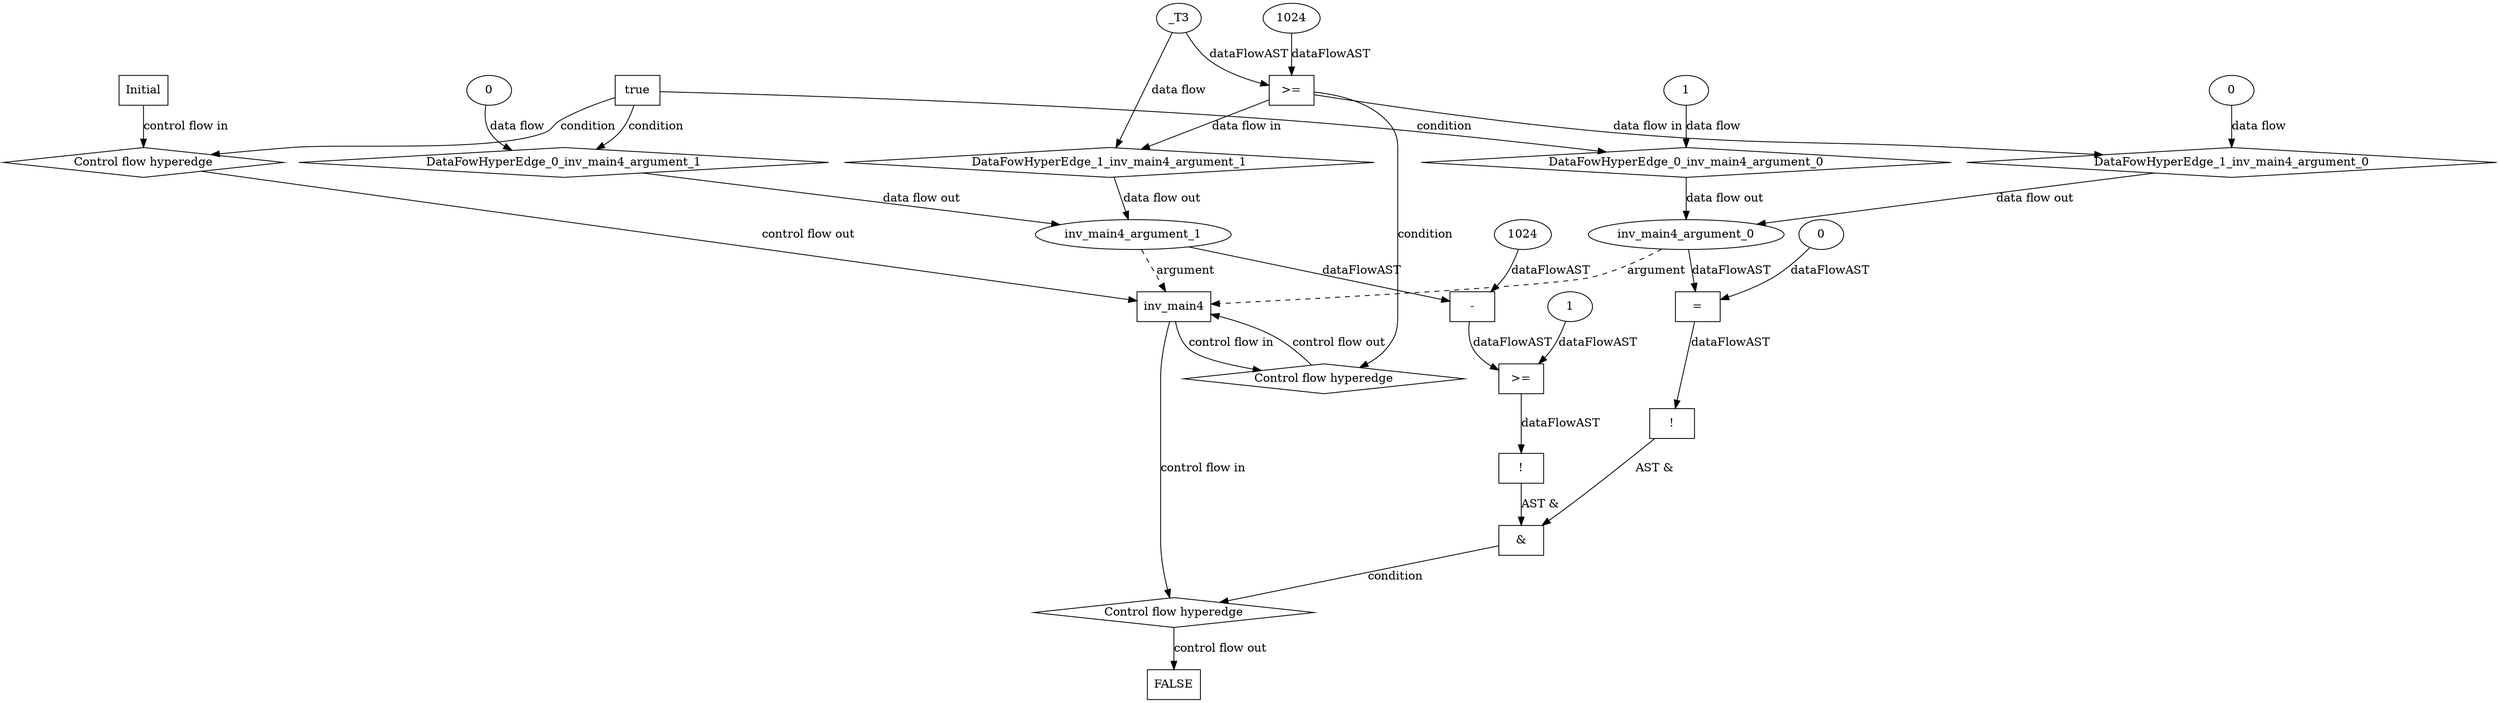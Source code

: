 digraph dag {
"inv_main4" [label="inv_main4" nodeName="inv_main4" class=cfn  shape="rect"];
FALSE [label="FALSE" nodeName=FALSE class=cfn  shape="rect"];
Initial [label="Initial" nodeName=Initial class=cfn  shape="rect"];
ControlFowHyperEdge_0 [label="Control flow hyperedge" nodeName=ControlFowHyperEdge_0 class=controlFlowHyperEdge shape="diamond"];
"Initial" -> ControlFowHyperEdge_0 [label="control flow in"]
ControlFowHyperEdge_0 -> "inv_main4" [label="control flow out"]
ControlFowHyperEdge_1 [label="Control flow hyperedge" nodeName=ControlFowHyperEdge_1 class=controlFlowHyperEdge shape="diamond"];
"inv_main4" -> ControlFowHyperEdge_1 [label="control flow in"]
ControlFowHyperEdge_1 -> "inv_main4" [label="control flow out"]
ControlFowHyperEdge_2 [label="Control flow hyperedge" nodeName=ControlFowHyperEdge_2 class=controlFlowHyperEdge shape="diamond"];
"inv_main4" -> ControlFowHyperEdge_2 [label="control flow in"]
ControlFowHyperEdge_2 -> "FALSE" [label="control flow out"]
"inv_main4_argument_0" [label="inv_main4_argument_0" nodeName=argument0 class=argument  head="inv_main4" shape="oval"];
"inv_main4_argument_0" -> "inv_main4"[label="argument" style="dashed"]
"inv_main4_argument_1" [label="inv_main4_argument_1" nodeName=argument1 class=argument  head="inv_main4" shape="oval"];
"inv_main4_argument_1" -> "inv_main4"[label="argument" style="dashed"]

"true_0" [label="true" nodeName="true_0" class=true shape="rect"];
"true_0" -> "ControlFowHyperEdge_0" [label="condition"];
"xxxinv_main4___Initial_0xxxdataFlow_0_node_0" [label="1" nodeName="xxxinv_main4___Initial_0xxxdataFlow_0_node_0" class=Literal ];

"xxxinv_main4___Initial_0xxxdataFlow_0_node_0" -> "DataFowHyperEdge_0_inv_main4_argument_0" [label="data flow"];
"xxxinv_main4___Initial_0xxxdataFlow1_node_0" [label="0" nodeName="xxxinv_main4___Initial_0xxxdataFlow1_node_0" class=Literal ];

"xxxinv_main4___Initial_0xxxdataFlow1_node_0" -> "DataFowHyperEdge_0_inv_main4_argument_1" [label="data flow"];
"xxxinv_main4___inv_main4_1xxxguard_0_node_0" [label=">=" nodeName="xxxinv_main4___inv_main4_1xxxguard_0_node_0" class=Operator  shape="rect"];
"xxxinv_main4___inv_main4_1xxxguard_0_node_1" [label="1024" nodeName="xxxinv_main4___inv_main4_1xxxguard_0_node_1" class=Literal ];
"xxxinv_main4___inv_main4_1xxxguard_0_node_1" -> "xxxinv_main4___inv_main4_1xxxguard_0_node_0"[label="dataFlowAST"]
"xxxinv_main4___inv_main4_1xxxdataFlow1_node_0" -> "xxxinv_main4___inv_main4_1xxxguard_0_node_0"[label="dataFlowAST"]

"xxxinv_main4___inv_main4_1xxxguard_0_node_0" -> "ControlFowHyperEdge_1" [label="condition"];
"xxxinv_main4___inv_main4_1xxxdataFlow_0_node_0" [label="0" nodeName="xxxinv_main4___inv_main4_1xxxdataFlow_0_node_0" class=Literal ];

"xxxinv_main4___inv_main4_1xxxdataFlow_0_node_0" -> "DataFowHyperEdge_1_inv_main4_argument_0" [label="data flow"];
"xxxinv_main4___inv_main4_1xxxdataFlow1_node_0" [label="_T3" nodeName="xxxinv_main4___inv_main4_1xxxdataFlow1_node_0" class=Constant ];

"xxxinv_main4___inv_main4_1xxxdataFlow1_node_0" -> "DataFowHyperEdge_1_inv_main4_argument_1" [label="data flow"];
"xxxFALSE___inv_main4_2xxx_and" [label="&" nodeName="xxxFALSE___inv_main4_2xxx_and" class=Operator shape="rect"];
"xxxFALSE___inv_main4_2xxxguard_0_node_0" [label="!" nodeName="xxxFALSE___inv_main4_2xxxguard_0_node_0" class=Operator shape="rect"];
"xxxFALSE___inv_main4_2xxxguard_0_node_1" [label="=" nodeName="xxxFALSE___inv_main4_2xxxguard_0_node_1" class=Operator  shape="rect"];
"xxxFALSE___inv_main4_2xxxguard_0_node_3" [label="0" nodeName="xxxFALSE___inv_main4_2xxxguard_0_node_3" class=Literal ];
"xxxFALSE___inv_main4_2xxxguard_0_node_1" -> "xxxFALSE___inv_main4_2xxxguard_0_node_0"[label="dataFlowAST"]
"inv_main4_argument_0" -> "xxxFALSE___inv_main4_2xxxguard_0_node_1"[label="dataFlowAST"]
"xxxFALSE___inv_main4_2xxxguard_0_node_3" -> "xxxFALSE___inv_main4_2xxxguard_0_node_1"[label="dataFlowAST"]

"xxxFALSE___inv_main4_2xxxguard_0_node_0" -> "xxxFALSE___inv_main4_2xxx_and" [label="AST &"];
"xxxFALSE___inv_main4_2xxxguard1_node_0" [label="!" nodeName="xxxFALSE___inv_main4_2xxxguard1_node_0" class=Operator shape="rect"];
"xxxFALSE___inv_main4_2xxxguard1_node_1" [label=">=" nodeName="xxxFALSE___inv_main4_2xxxguard1_node_1" class=Operator  shape="rect"];
"xxxFALSE___inv_main4_2xxxguard1_node_2" [label="-" nodeName="xxxFALSE___inv_main4_2xxxguard1_node_2" class= Operator shape="rect"];
"xxxFALSE___inv_main4_2xxxguard1_node_3" [label="1024" nodeName="xxxFALSE___inv_main4_2xxxguard1_node_3" class=Literal ];
"xxxFALSE___inv_main4_2xxxguard1_node_5" [label="1" nodeName="xxxFALSE___inv_main4_2xxxguard1_node_5" class=Literal ];
"xxxFALSE___inv_main4_2xxxguard1_node_1" -> "xxxFALSE___inv_main4_2xxxguard1_node_0"[label="dataFlowAST"]
"xxxFALSE___inv_main4_2xxxguard1_node_2" -> "xxxFALSE___inv_main4_2xxxguard1_node_1"[label="dataFlowAST"]
"xxxFALSE___inv_main4_2xxxguard1_node_5" -> "xxxFALSE___inv_main4_2xxxguard1_node_1"[label="dataFlowAST"]
"xxxFALSE___inv_main4_2xxxguard1_node_3" -> "xxxFALSE___inv_main4_2xxxguard1_node_2"[label="dataFlowAST"]
"inv_main4_argument_1" -> "xxxFALSE___inv_main4_2xxxguard1_node_2"[label="dataFlowAST"]

"xxxFALSE___inv_main4_2xxxguard1_node_0" -> "xxxFALSE___inv_main4_2xxx_and" [label="AST &"];
"xxxFALSE___inv_main4_2xxx_and" -> "ControlFowHyperEdge_2" [label="condition"];
"DataFowHyperEdge_0_inv_main4_argument_0" [label="DataFowHyperEdge_0_inv_main4_argument_0" nodeName="DataFowHyperEdge_0_inv_main4_argument_0" class=DataFlowHyperedge shape="diamond"];
"DataFowHyperEdge_0_inv_main4_argument_0" -> "inv_main4_argument_0"[label="data flow out"]
"true_0" -> "DataFowHyperEdge_0_inv_main4_argument_0" [label="condition"];
"DataFowHyperEdge_0_inv_main4_argument_1" [label="DataFowHyperEdge_0_inv_main4_argument_1" nodeName="DataFowHyperEdge_0_inv_main4_argument_1" class=DataFlowHyperedge shape="diamond"];
"DataFowHyperEdge_0_inv_main4_argument_1" -> "inv_main4_argument_1"[label="data flow out"]
"true_0" -> "DataFowHyperEdge_0_inv_main4_argument_1" [label="condition"];
"DataFowHyperEdge_1_inv_main4_argument_0" [label="DataFowHyperEdge_1_inv_main4_argument_0" nodeName="DataFowHyperEdge_1_inv_main4_argument_0" class=DataFlowHyperedge shape="diamond"];
"DataFowHyperEdge_1_inv_main4_argument_0" -> "inv_main4_argument_0"[label="data flow out"]
"xxxinv_main4___inv_main4_1xxxguard_0_node_0" -> "DataFowHyperEdge_1_inv_main4_argument_0"[label="data flow in"]
"DataFowHyperEdge_1_inv_main4_argument_1" [label="DataFowHyperEdge_1_inv_main4_argument_1" nodeName="DataFowHyperEdge_1_inv_main4_argument_1" class=DataFlowHyperedge shape="diamond"];
"DataFowHyperEdge_1_inv_main4_argument_1" -> "inv_main4_argument_1"[label="data flow out"]
"xxxinv_main4___inv_main4_1xxxguard_0_node_0" -> "DataFowHyperEdge_1_inv_main4_argument_1"[label="data flow in"]




}
